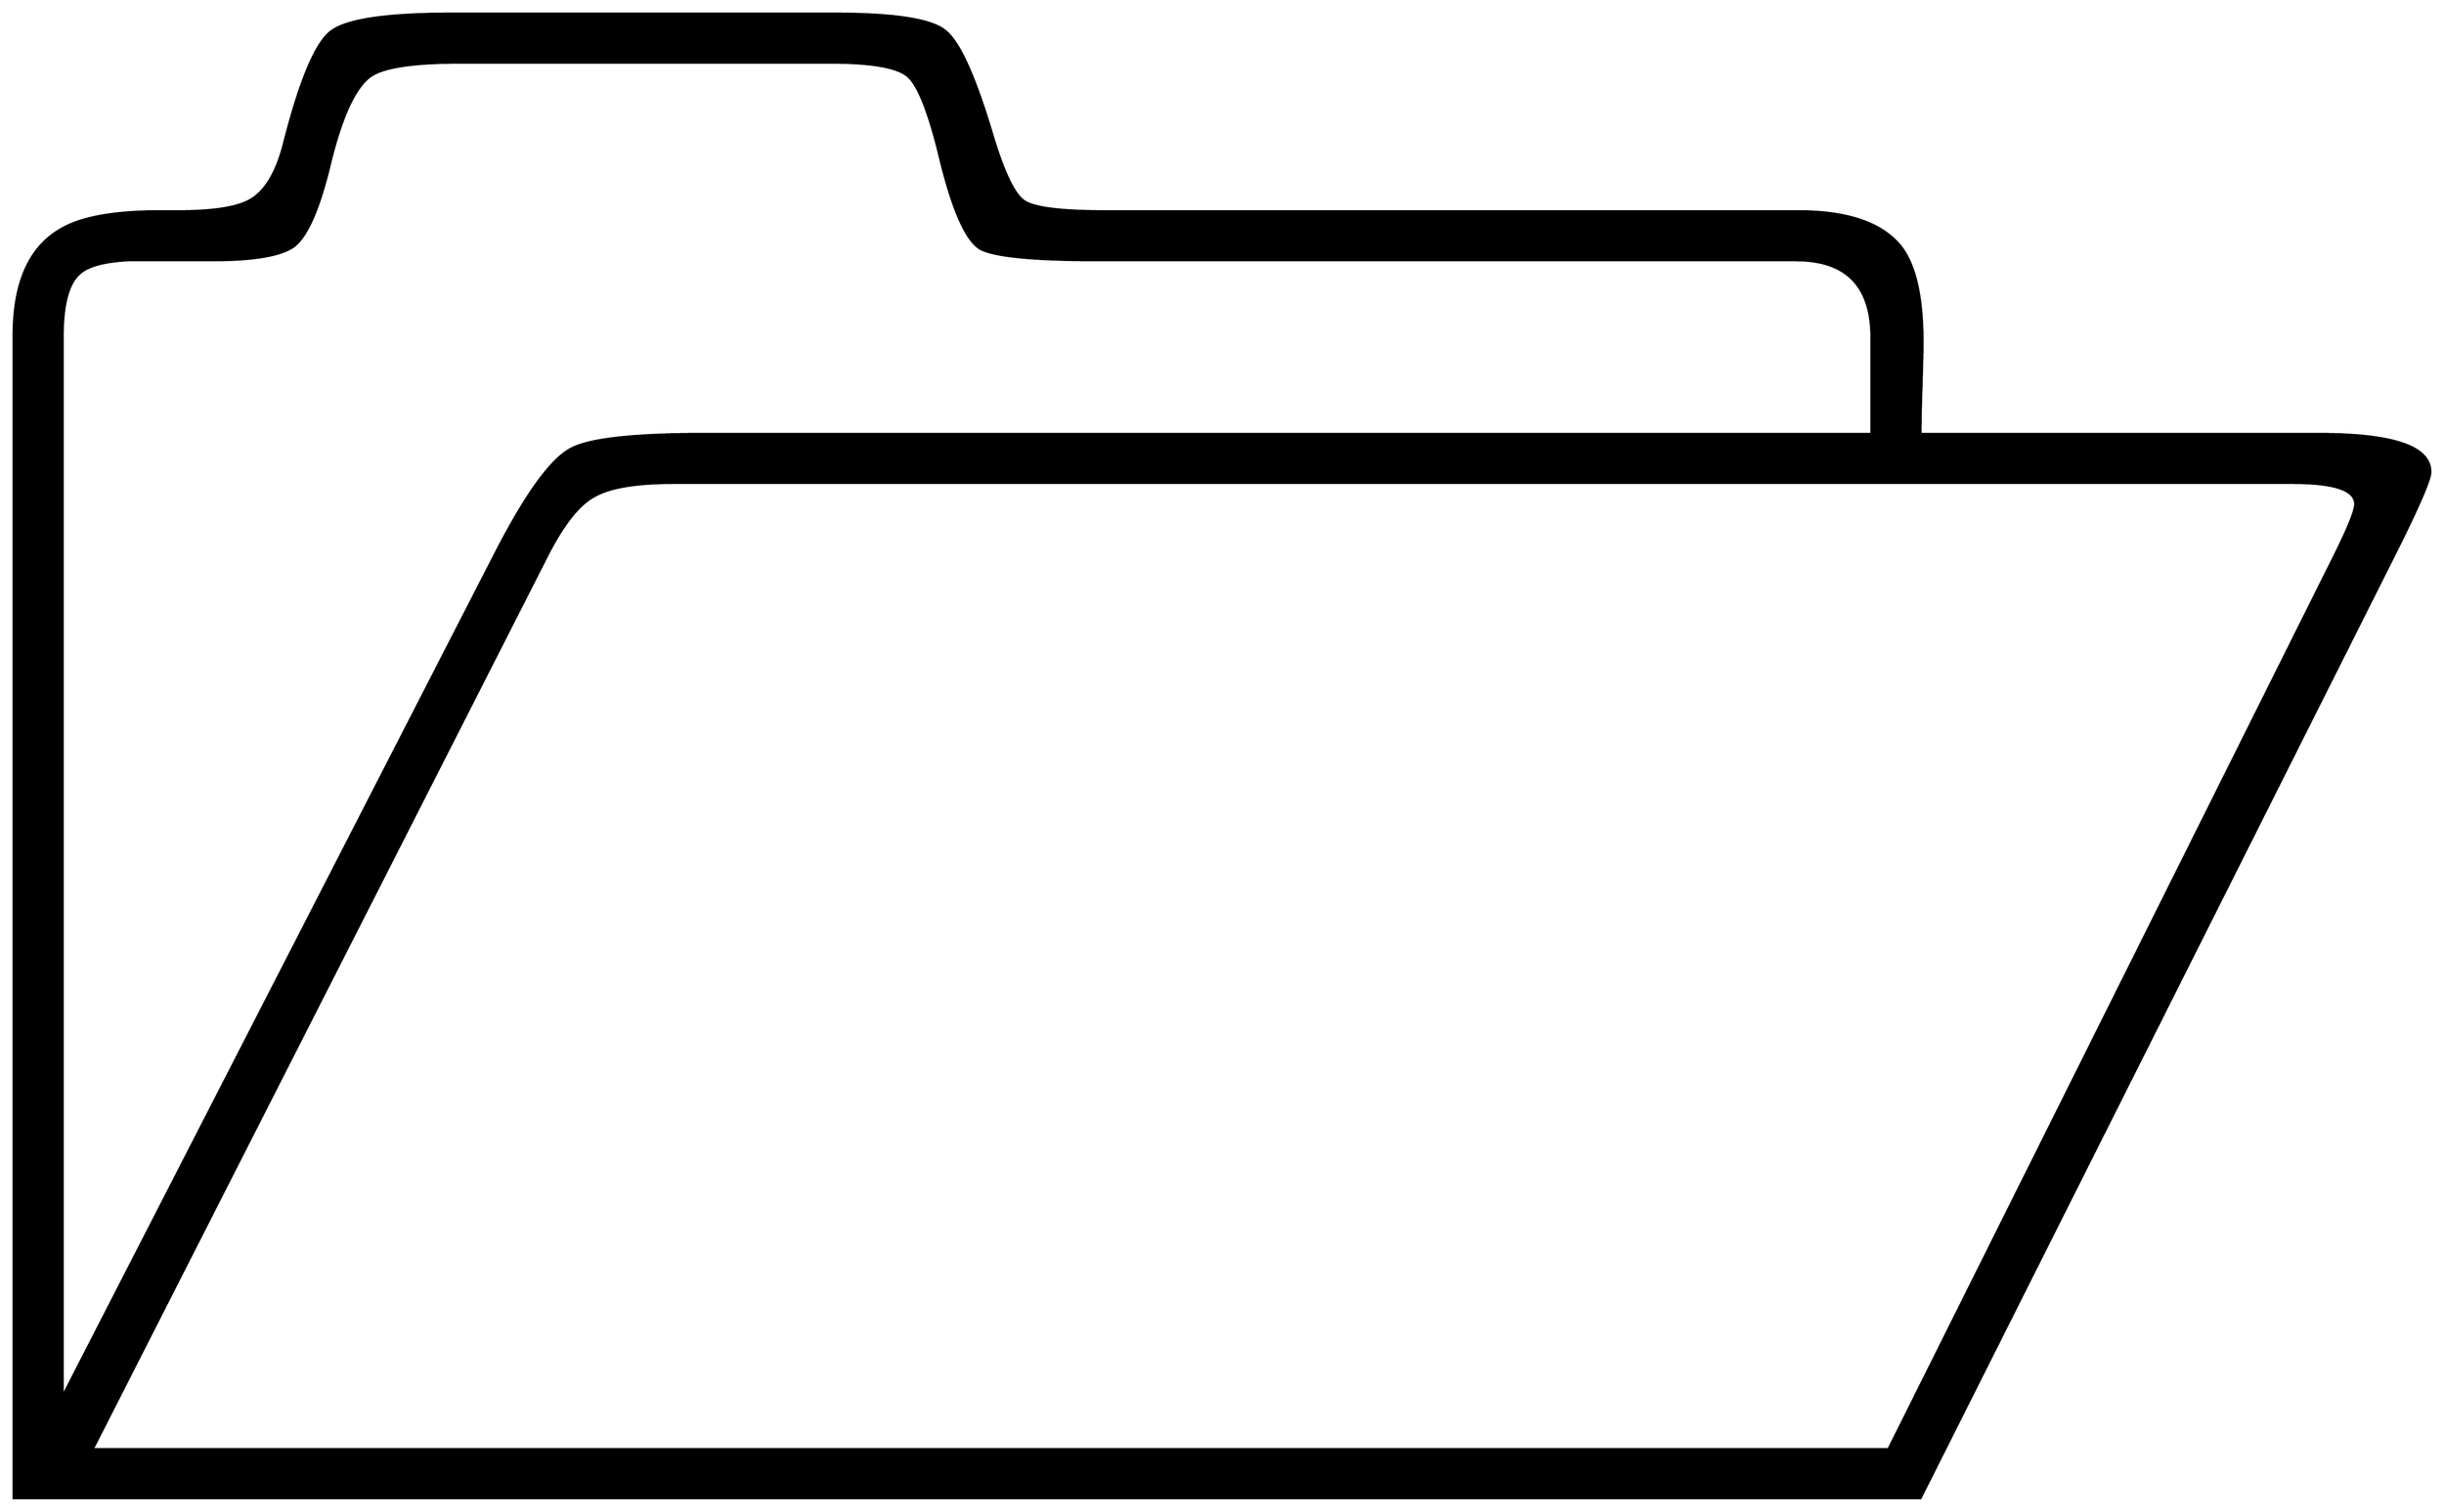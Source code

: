 


\begin{tikzpicture}[y=0.80pt, x=0.80pt, yscale=-1.0, xscale=1.0, inner sep=0pt, outer sep=0pt]
\begin{scope}[shift={(100.0,1864.0)},nonzero rule]
  \path[draw=.,fill=.,line width=1.600pt] (2581.0,-1023.0) ..
    controls (2581.0,-1015.667) and (2569.333,-988.667) ..
    (2546.0,-942.0) -- (2073.0,0.0) -- (173.0,0.0) --
    (173.0,-1159.0) .. controls (173.0,-1211.667) and
    (188.667,-1247.0) .. (220.0,-1265.0) .. controls
    (240.0,-1277.0) and (273.0,-1283.0) .. (319.0,-1283.0) --
    (338.0,-1283.0) .. controls (376.0,-1283.0) and
    (401.0,-1287.667) .. (413.0,-1297.0) .. controls
    (425.667,-1306.333) and (435.333,-1323.667) .. (442.0,-1349.0) ..
    controls (458.0,-1412.333) and (473.667,-1450.0) ..
    (489.0,-1462.0) .. controls (504.333,-1474.0) and
    (544.333,-1480.0) .. (609.0,-1480.0) -- (991.0,-1480.0) ..
    controls (1050.333,-1480.0) and (1087.0,-1474.333) ..
    (1101.0,-1463.0) .. controls (1115.0,-1452.333) and
    (1130.667,-1418.0) .. (1148.0,-1360.0) .. controls
    (1159.333,-1322.0) and (1170.0,-1299.667) .. (1180.0,-1293.0) ..
    controls (1190.0,-1286.333) and (1216.667,-1283.0) ..
    (1260.0,-1283.0) -- (1951.0,-1283.0) .. controls
    (2001.0,-1283.0) and (2035.333,-1271.0) .. (2054.0,-1247.0) ..
    controls (2068.0,-1228.333) and (2075.0,-1197.0) ..
    (2075.0,-1153.0) .. controls (2075.0,-1144.333) and
    (2074.667,-1129.667) .. (2074.0,-1109.0) .. controls
    (2073.333,-1088.333) and (2073.0,-1072.333) .. (2073.0,-1061.0) --
    (2470.0,-1061.0) .. controls (2544.0,-1061.0) and
    (2581.0,-1048.333) .. (2581.0,-1023.0) -- cycle(2506.0,-991.0)
    .. controls (2506.0,-1005.0) and (2485.333,-1012.0) ..
    (2444.0,-1012.0) -- (830.0,-1012.0) .. controls
    (793.333,-1012.0) and (767.333,-1007.667) .. (752.0,-999.0) ..
    controls (736.667,-991.0) and (721.0,-971.333) .. (705.0,-940.0)
    -- (252.0,-49.0) -- (2041.0,-49.0) -- (2484.0,-937.0) ..
    controls (2498.667,-966.333) and (2506.0,-984.333) ..
    (2506.0,-991.0) -- cycle(2024.0,-1061.0) -- (2024.0,-1157.0)
    .. controls (2024.0,-1208.333) and (1999.0,-1234.0) ..
    (1949.0,-1234.0) -- (1254.0,-1234.0) .. controls
    (1190.667,-1234.0) and (1151.667,-1237.667) .. (1137.0,-1245.0) ..
    controls (1123.0,-1252.333) and (1109.667,-1281.333) ..
    (1097.0,-1332.0) .. controls (1085.0,-1382.667) and
    (1073.333,-1411.667) .. (1062.0,-1419.0) .. controls
    (1050.667,-1427.0) and (1025.667,-1431.0) .. (987.0,-1431.0) --
    (617.0,-1431.0) .. controls (573.667,-1431.0) and
    (545.0,-1427.0) .. (531.0,-1419.0) .. controls
    (515.0,-1409.667) and (501.0,-1381.0) .. (489.0,-1333.0) ..
    controls (477.667,-1285.0) and (465.0,-1256.333) ..
    (451.0,-1247.0) .. controls (437.667,-1238.333) and
    (411.0,-1234.0) .. (371.0,-1234.0) .. controls
    (343.0,-1234.0) and (315.0,-1234.0) .. (287.0,-1234.0) ..
    controls (262.333,-1232.667) and (246.0,-1228.0) ..
    (238.0,-1220.0) .. controls (227.333,-1210.0) and
    (222.0,-1189.333) .. (222.0,-1158.0) -- (222.0,-102.0) --
    (652.0,-940.0) .. controls (682.667,-1000.0) and
    (708.0,-1035.333) .. (728.0,-1046.0) .. controls
    (746.0,-1056.0) and (790.0,-1061.0) .. (860.0,-1061.0) --
    (2024.0,-1061.0) -- cycle;
\end{scope}

\end{tikzpicture}


